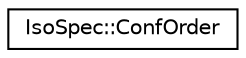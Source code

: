 digraph "Graphical Class Hierarchy"
{
  edge [fontname="Helvetica",fontsize="10",labelfontname="Helvetica",labelfontsize="10"];
  node [fontname="Helvetica",fontsize="10",shape=record];
  rankdir="LR";
  Node0 [label="IsoSpec::ConfOrder",height=0.2,width=0.4,color="black", fillcolor="white", style="filled",URL="$class_iso_spec_1_1_conf_order.html"];
}
